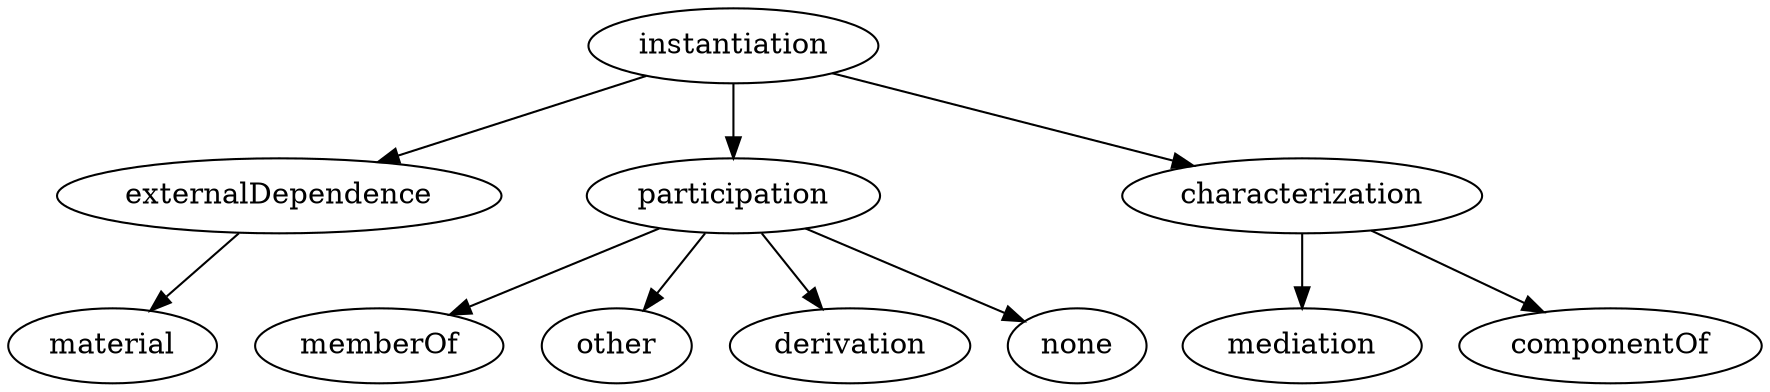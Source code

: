 strict digraph  {
instantiation;
externalDependence;
participation;
characterization;
material;
mediation;
componentOf;
memberOf;
other;
derivation;
none;
instantiation -> externalDependence;
instantiation -> participation;
instantiation -> characterization;
externalDependence -> material;
participation -> memberOf;
participation -> other;
participation -> derivation;
participation -> none;
characterization -> mediation;
characterization -> componentOf;
}
